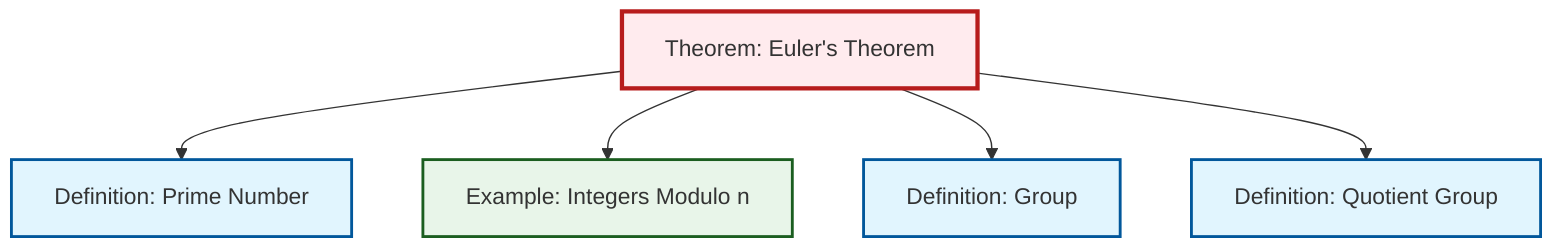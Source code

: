 graph TD
    classDef definition fill:#e1f5fe,stroke:#01579b,stroke-width:2px
    classDef theorem fill:#f3e5f5,stroke:#4a148c,stroke-width:2px
    classDef axiom fill:#fff3e0,stroke:#e65100,stroke-width:2px
    classDef example fill:#e8f5e9,stroke:#1b5e20,stroke-width:2px
    classDef current fill:#ffebee,stroke:#b71c1c,stroke-width:3px
    def-quotient-group["Definition: Quotient Group"]:::definition
    ex-quotient-integers-mod-n["Example: Integers Modulo n"]:::example
    def-prime["Definition: Prime Number"]:::definition
    def-group["Definition: Group"]:::definition
    thm-euler["Theorem: Euler's Theorem"]:::theorem
    thm-euler --> def-prime
    thm-euler --> ex-quotient-integers-mod-n
    thm-euler --> def-group
    thm-euler --> def-quotient-group
    class thm-euler current